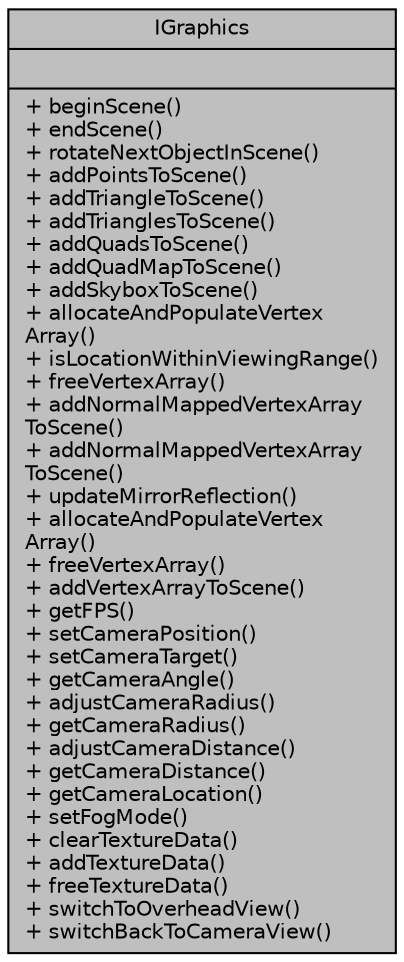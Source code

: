 digraph "IGraphics"
{
 // LATEX_PDF_SIZE
  edge [fontname="Helvetica",fontsize="10",labelfontname="Helvetica",labelfontsize="10"];
  node [fontname="Helvetica",fontsize="10",shape=record];
  Node1 [label="{IGraphics\n||+ beginScene()\l+ endScene()\l+ rotateNextObjectInScene()\l+ addPointsToScene()\l+ addTriangleToScene()\l+ addTrianglesToScene()\l+ addQuadsToScene()\l+ addQuadMapToScene()\l+ addSkyboxToScene()\l+ allocateAndPopulateVertex\lArray()\l+ isLocationWithinViewingRange()\l+ freeVertexArray()\l+ addNormalMappedVertexArray\lToScene()\l+ addNormalMappedVertexArray\lToScene()\l+ updateMirrorReflection()\l+ allocateAndPopulateVertex\lArray()\l+ freeVertexArray()\l+ addVertexArrayToScene()\l+ getFPS()\l+ setCameraPosition()\l+ setCameraTarget()\l+ getCameraAngle()\l+ adjustCameraRadius()\l+ getCameraRadius()\l+ adjustCameraDistance()\l+ getCameraDistance()\l+ getCameraLocation()\l+ setFogMode()\l+ clearTextureData()\l+ addTextureData()\l+ freeTextureData()\l+ switchToOverheadView()\l+ switchBackToCameraView()\l}",height=0.2,width=0.4,color="black", fillcolor="grey75", style="filled", fontcolor="black",tooltip=" "];
}
